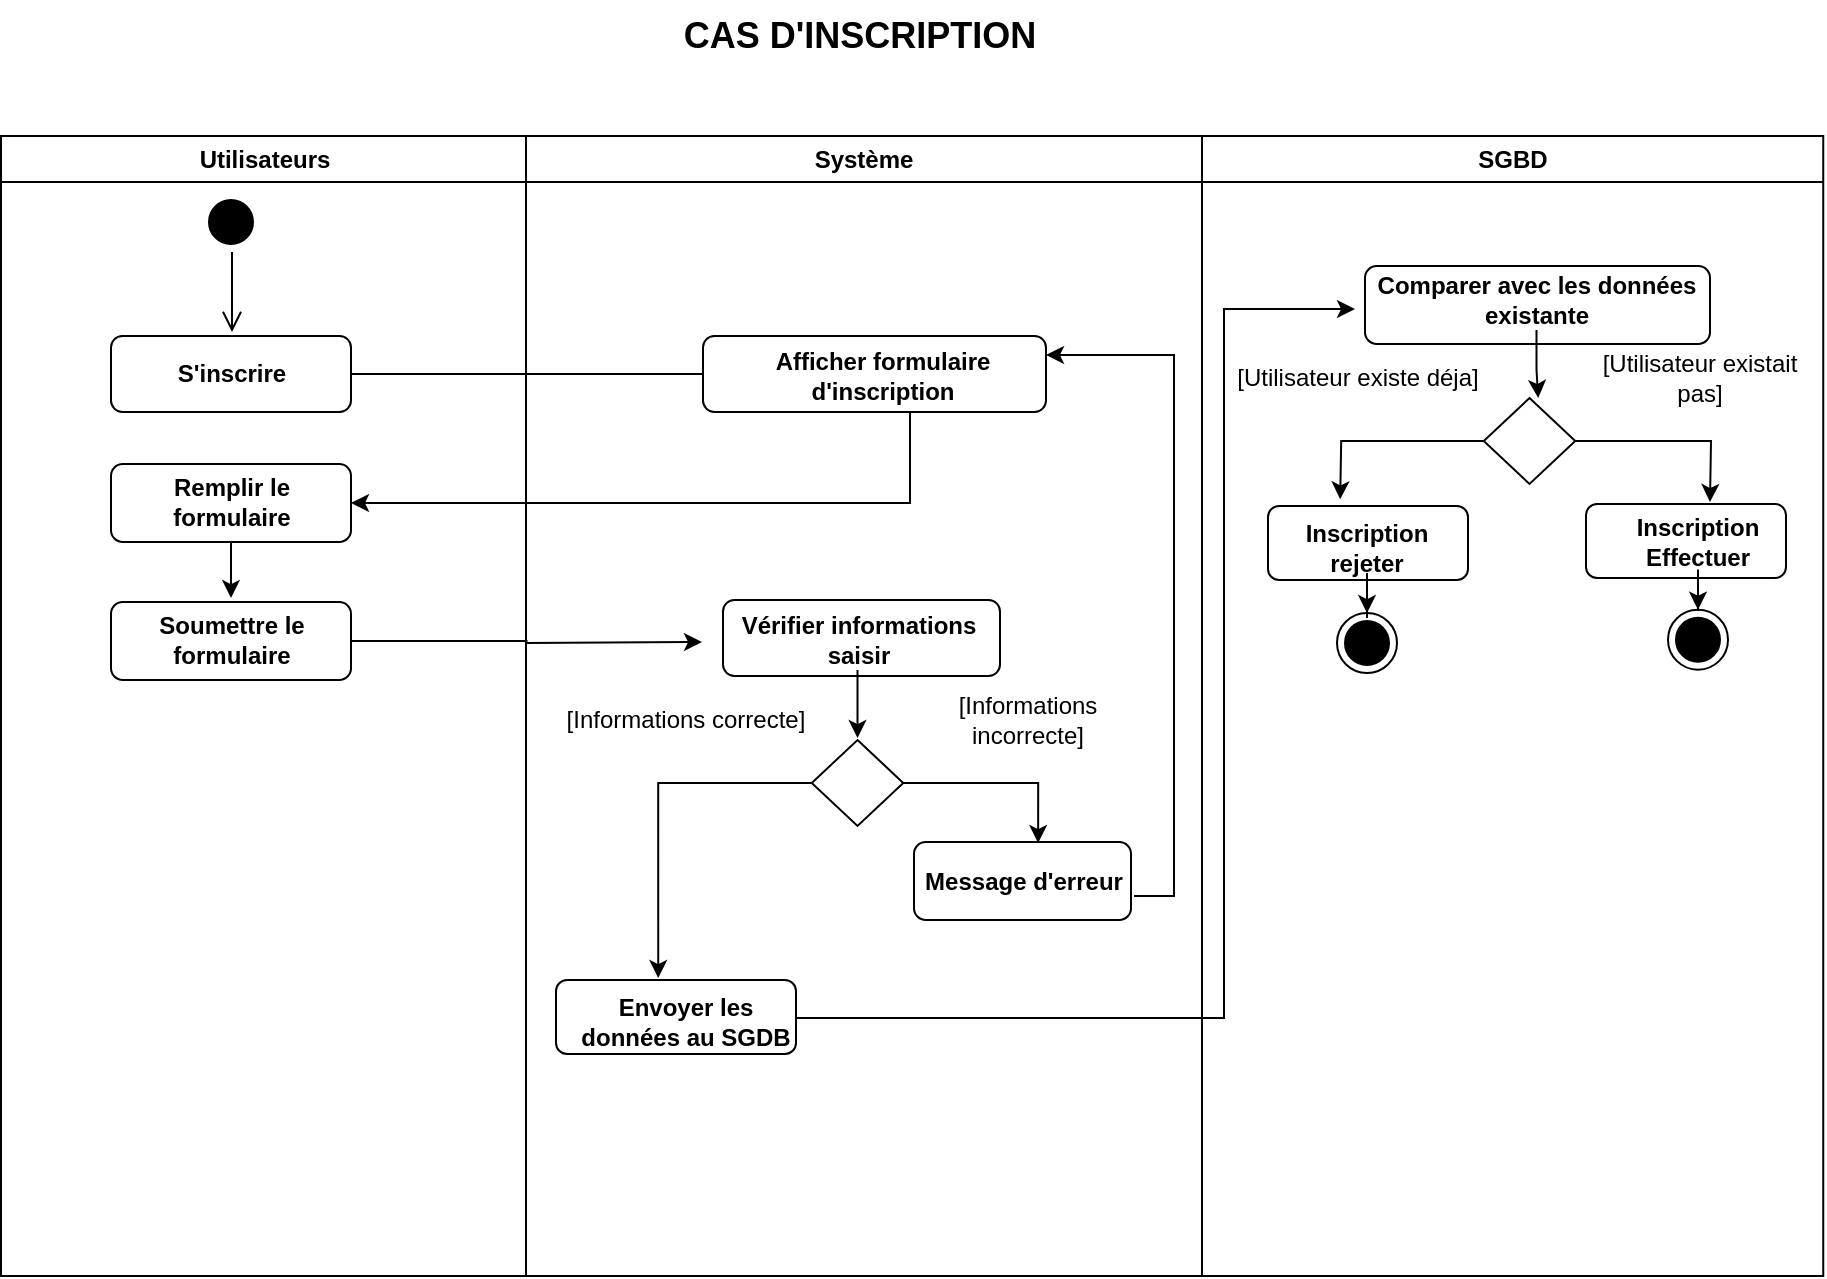 <mxfile version="26.2.14">
  <diagram name="Page-1" id="e7e014a7-5840-1c2e-5031-d8a46d1fe8dd">
    <mxGraphModel dx="1222" dy="733" grid="0" gridSize="10" guides="1" tooltips="1" connect="1" arrows="1" fold="1" page="1" pageScale="1" pageWidth="1169" pageHeight="826" background="none" math="0" shadow="0">
      <root>
        <mxCell id="0" />
        <mxCell id="1" parent="0" />
        <mxCell id="2" value="Utilisateurs" style="swimlane;whiteSpace=wrap;movable=1;resizable=1;rotatable=1;deletable=1;editable=1;locked=0;connectable=1;" parent="1" vertex="1">
          <mxGeometry x="164.5" y="128" width="262.5" height="570" as="geometry" />
        </mxCell>
        <mxCell id="5" value="" style="ellipse;shape=startState;fillColor=#000000;strokeColor=#000000;" parent="2" vertex="1">
          <mxGeometry x="100" y="28" width="30" height="30" as="geometry" />
        </mxCell>
        <mxCell id="6" value="" style="edgeStyle=elbowEdgeStyle;elbow=horizontal;verticalAlign=bottom;endArrow=open;endSize=8;strokeColor=#000000;endFill=1;rounded=0" parent="2" source="5" edge="1">
          <mxGeometry x="100" y="40" as="geometry">
            <mxPoint x="115.5" y="98" as="targetPoint" />
          </mxGeometry>
        </mxCell>
        <mxCell id="aJgPdssfd5ZBFopepQbS-44" style="edgeStyle=orthogonalEdgeStyle;rounded=0;orthogonalLoop=1;jettySize=auto;html=1;" parent="2" source="aJgPdssfd5ZBFopepQbS-41" edge="1">
          <mxGeometry relative="1" as="geometry">
            <mxPoint x="364.417" y="119" as="targetPoint" />
          </mxGeometry>
        </mxCell>
        <mxCell id="aJgPdssfd5ZBFopepQbS-41" value="" style="rounded=1;whiteSpace=wrap;html=1;" parent="2" vertex="1">
          <mxGeometry x="55" y="100" width="120" height="38" as="geometry" />
        </mxCell>
        <mxCell id="aJgPdssfd5ZBFopepQbS-42" value="&lt;b&gt;S&#39;inscrire&lt;/b&gt;" style="text;html=1;align=center;verticalAlign=middle;whiteSpace=wrap;rounded=0;" parent="2" vertex="1">
          <mxGeometry x="85" y="104" width="60" height="30" as="geometry" />
        </mxCell>
        <mxCell id="aJgPdssfd5ZBFopepQbS-51" style="edgeStyle=orthogonalEdgeStyle;rounded=0;orthogonalLoop=1;jettySize=auto;html=1;" parent="2" source="aJgPdssfd5ZBFopepQbS-48" edge="1">
          <mxGeometry relative="1" as="geometry">
            <mxPoint x="115" y="231.005" as="targetPoint" />
          </mxGeometry>
        </mxCell>
        <mxCell id="aJgPdssfd5ZBFopepQbS-48" value="" style="rounded=1;whiteSpace=wrap;html=1;" parent="2" vertex="1">
          <mxGeometry x="55" y="164" width="120" height="39" as="geometry" />
        </mxCell>
        <mxCell id="aJgPdssfd5ZBFopepQbS-49" value="&lt;b&gt;Remplir le formulaire&lt;/b&gt;" style="text;html=1;align=center;verticalAlign=middle;whiteSpace=wrap;rounded=0;" parent="2" vertex="1">
          <mxGeometry x="76" y="168" width="78" height="30" as="geometry" />
        </mxCell>
        <mxCell id="aJgPdssfd5ZBFopepQbS-54" style="edgeStyle=orthogonalEdgeStyle;rounded=0;orthogonalLoop=1;jettySize=auto;html=1;" parent="2" source="aJgPdssfd5ZBFopepQbS-52" edge="1">
          <mxGeometry relative="1" as="geometry">
            <mxPoint x="350.5" y="253" as="targetPoint" />
          </mxGeometry>
        </mxCell>
        <mxCell id="aJgPdssfd5ZBFopepQbS-52" value="" style="rounded=1;whiteSpace=wrap;html=1;" parent="2" vertex="1">
          <mxGeometry x="55" y="233" width="120" height="39" as="geometry" />
        </mxCell>
        <mxCell id="aJgPdssfd5ZBFopepQbS-53" value="&lt;b&gt;Soumettre le formulaire&lt;/b&gt;" style="text;html=1;align=center;verticalAlign=middle;whiteSpace=wrap;rounded=0;" parent="2" vertex="1">
          <mxGeometry x="76" y="237" width="78" height="30" as="geometry" />
        </mxCell>
        <mxCell id="3" value="Système" style="swimlane;whiteSpace=wrap;movable=1;resizable=1;rotatable=1;deletable=1;editable=1;locked=0;connectable=1;" parent="1" vertex="1">
          <mxGeometry x="427" y="128" width="338" height="570" as="geometry" />
        </mxCell>
        <mxCell id="aJgPdssfd5ZBFopepQbS-45" value="" style="rounded=1;whiteSpace=wrap;html=1;" parent="3" vertex="1">
          <mxGeometry x="88.5" y="100" width="171.5" height="38" as="geometry" />
        </mxCell>
        <mxCell id="aJgPdssfd5ZBFopepQbS-46" value="&lt;b&gt;Afficher formulaire d&#39;inscription&lt;/b&gt;" style="text;html=1;align=center;verticalAlign=middle;whiteSpace=wrap;rounded=0;" parent="3" vertex="1">
          <mxGeometry x="115.5" y="105" width="124.5" height="30" as="geometry" />
        </mxCell>
        <mxCell id="aJgPdssfd5ZBFopepQbS-55" value="" style="rounded=1;whiteSpace=wrap;html=1;" parent="3" vertex="1">
          <mxGeometry x="98.5" y="232" width="138.5" height="38" as="geometry" />
        </mxCell>
        <mxCell id="aJgPdssfd5ZBFopepQbS-67" style="edgeStyle=orthogonalEdgeStyle;rounded=0;orthogonalLoop=1;jettySize=auto;html=1;" parent="3" source="aJgPdssfd5ZBFopepQbS-56" edge="1">
          <mxGeometry relative="1" as="geometry">
            <mxPoint x="165.75" y="301.005" as="targetPoint" />
          </mxGeometry>
        </mxCell>
        <mxCell id="aJgPdssfd5ZBFopepQbS-56" value="&lt;b&gt;Vérifier informations saisir&lt;/b&gt;" style="text;html=1;align=center;verticalAlign=middle;whiteSpace=wrap;rounded=0;" parent="3" vertex="1">
          <mxGeometry x="103.5" y="237" width="124.5" height="30" as="geometry" />
        </mxCell>
        <mxCell id="aJgPdssfd5ZBFopepQbS-74" style="edgeStyle=orthogonalEdgeStyle;rounded=0;orthogonalLoop=1;jettySize=auto;html=1;entryX=0.426;entryY=-0.027;entryDx=0;entryDy=0;entryPerimeter=0;" parent="3" source="aJgPdssfd5ZBFopepQbS-61" target="aJgPdssfd5ZBFopepQbS-101" edge="1">
          <mxGeometry relative="1" as="geometry">
            <mxPoint x="71.083" y="352.672" as="targetPoint" />
          </mxGeometry>
        </mxCell>
        <mxCell id="aJgPdssfd5ZBFopepQbS-61" value="" style="rhombus;whiteSpace=wrap;html=1;" parent="3" vertex="1">
          <mxGeometry x="142.88" y="302" width="45.75" height="43" as="geometry" />
        </mxCell>
        <mxCell id="aJgPdssfd5ZBFopepQbS-65" value="" style="rounded=1;whiteSpace=wrap;html=1;" parent="3" vertex="1">
          <mxGeometry x="194" y="353" width="108.5" height="39" as="geometry" />
        </mxCell>
        <mxCell id="aJgPdssfd5ZBFopepQbS-66" style="edgeStyle=orthogonalEdgeStyle;rounded=0;orthogonalLoop=1;jettySize=auto;html=1;entryX=0.572;entryY=0.013;entryDx=0;entryDy=0;entryPerimeter=0;" parent="3" source="aJgPdssfd5ZBFopepQbS-61" target="aJgPdssfd5ZBFopepQbS-65" edge="1">
          <mxGeometry relative="1" as="geometry" />
        </mxCell>
        <mxCell id="aJgPdssfd5ZBFopepQbS-75" style="edgeStyle=orthogonalEdgeStyle;rounded=0;orthogonalLoop=1;jettySize=auto;html=1;entryX=1;entryY=0.25;entryDx=0;entryDy=0;exitX=1;exitY=0.75;exitDx=0;exitDy=0;" parent="3" source="aJgPdssfd5ZBFopepQbS-71" target="aJgPdssfd5ZBFopepQbS-45" edge="1">
          <mxGeometry relative="1" as="geometry" />
        </mxCell>
        <mxCell id="aJgPdssfd5ZBFopepQbS-71" value="&lt;b&gt;Message d&#39;erreur&lt;/b&gt;" style="text;html=1;align=center;verticalAlign=middle;whiteSpace=wrap;rounded=0;" parent="3" vertex="1">
          <mxGeometry x="194" y="357.5" width="110" height="30" as="geometry" />
        </mxCell>
        <mxCell id="aJgPdssfd5ZBFopepQbS-78" value="[Informations correcte]" style="text;html=1;align=center;verticalAlign=middle;whiteSpace=wrap;rounded=0;" parent="3" vertex="1">
          <mxGeometry x="18" y="277" width="124" height="30" as="geometry" />
        </mxCell>
        <mxCell id="aJgPdssfd5ZBFopepQbS-79" value="[Informations incorrecte]" style="text;html=1;align=center;verticalAlign=middle;whiteSpace=wrap;rounded=0;" parent="3" vertex="1">
          <mxGeometry x="188.63" y="277" width="124" height="30" as="geometry" />
        </mxCell>
        <mxCell id="aJgPdssfd5ZBFopepQbS-101" value="" style="rounded=1;whiteSpace=wrap;html=1;" parent="3" vertex="1">
          <mxGeometry x="15" y="422" width="120" height="37" as="geometry" />
        </mxCell>
        <mxCell id="aJgPdssfd5ZBFopepQbS-102" value="&lt;b&gt;Envoyer les données au SGDB&lt;/b&gt;" style="text;html=1;align=center;verticalAlign=middle;whiteSpace=wrap;rounded=0;" parent="3" vertex="1">
          <mxGeometry x="25" y="428" width="110" height="30" as="geometry" />
        </mxCell>
        <mxCell id="aJgPdssfd5ZBFopepQbS-50" style="edgeStyle=orthogonalEdgeStyle;rounded=0;orthogonalLoop=1;jettySize=auto;html=1;entryX=1;entryY=0.5;entryDx=0;entryDy=0;" parent="1" source="aJgPdssfd5ZBFopepQbS-45" target="aJgPdssfd5ZBFopepQbS-48" edge="1">
          <mxGeometry relative="1" as="geometry">
            <Array as="points">
              <mxPoint x="619" y="311" />
            </Array>
          </mxGeometry>
        </mxCell>
        <mxCell id="aJgPdssfd5ZBFopepQbS-80" value="SGBD" style="swimlane;whiteSpace=wrap;movable=1;resizable=1;rotatable=1;deletable=1;editable=1;locked=0;connectable=1;" parent="1" vertex="1">
          <mxGeometry x="765" y="128" width="310.63" height="570" as="geometry" />
        </mxCell>
        <mxCell id="aJgPdssfd5ZBFopepQbS-114" value="" style="rounded=1;whiteSpace=wrap;html=1;" parent="aJgPdssfd5ZBFopepQbS-80" vertex="1">
          <mxGeometry x="192" y="184" width="100" height="37" as="geometry" />
        </mxCell>
        <mxCell id="aJgPdssfd5ZBFopepQbS-98" value="" style="rounded=1;whiteSpace=wrap;html=1;" parent="aJgPdssfd5ZBFopepQbS-80" vertex="1">
          <mxGeometry x="81.5" y="65" width="172.5" height="39" as="geometry" />
        </mxCell>
        <mxCell id="aJgPdssfd5ZBFopepQbS-99" value="&lt;b&gt;Comparer avec les données existante&lt;/b&gt;" style="text;html=1;align=center;verticalAlign=middle;whiteSpace=wrap;rounded=0;" parent="aJgPdssfd5ZBFopepQbS-80" vertex="1">
          <mxGeometry x="83" y="67" width="168.5" height="30" as="geometry" />
        </mxCell>
        <mxCell id="aJgPdssfd5ZBFopepQbS-104" style="edgeStyle=orthogonalEdgeStyle;rounded=0;orthogonalLoop=1;jettySize=auto;html=1;" parent="aJgPdssfd5ZBFopepQbS-80" source="aJgPdssfd5ZBFopepQbS-105" edge="1">
          <mxGeometry relative="1" as="geometry">
            <mxPoint x="69.083" y="181.672" as="targetPoint" />
          </mxGeometry>
        </mxCell>
        <mxCell id="aJgPdssfd5ZBFopepQbS-105" value="" style="rhombus;whiteSpace=wrap;html=1;" parent="aJgPdssfd5ZBFopepQbS-80" vertex="1">
          <mxGeometry x="140.88" y="131" width="45.75" height="43" as="geometry" />
        </mxCell>
        <mxCell id="aJgPdssfd5ZBFopepQbS-106" style="edgeStyle=orthogonalEdgeStyle;rounded=0;orthogonalLoop=1;jettySize=auto;html=1;entryX=0.572;entryY=0.013;entryDx=0;entryDy=0;entryPerimeter=0;" parent="aJgPdssfd5ZBFopepQbS-80" source="aJgPdssfd5ZBFopepQbS-105" edge="1">
          <mxGeometry relative="1" as="geometry">
            <mxPoint x="254" y="183" as="targetPoint" />
          </mxGeometry>
        </mxCell>
        <mxCell id="aJgPdssfd5ZBFopepQbS-107" value="&lt;b&gt;Inscription Effectuer&lt;/b&gt;" style="text;html=1;align=center;verticalAlign=middle;whiteSpace=wrap;rounded=0;" parent="aJgPdssfd5ZBFopepQbS-80" vertex="1">
          <mxGeometry x="204" y="187.5" width="88" height="30" as="geometry" />
        </mxCell>
        <mxCell id="aJgPdssfd5ZBFopepQbS-108" value="" style="rounded=1;whiteSpace=wrap;html=1;" parent="aJgPdssfd5ZBFopepQbS-80" vertex="1">
          <mxGeometry x="33" y="185" width="100" height="37" as="geometry" />
        </mxCell>
        <mxCell id="aJgPdssfd5ZBFopepQbS-109" value="&lt;b&gt;Inscription rejeter&lt;/b&gt;" style="text;html=1;align=center;verticalAlign=middle;whiteSpace=wrap;rounded=0;" parent="aJgPdssfd5ZBFopepQbS-80" vertex="1">
          <mxGeometry x="32" y="191" width="101" height="30" as="geometry" />
        </mxCell>
        <mxCell id="aJgPdssfd5ZBFopepQbS-110" value="[Utilisateur existe déja]" style="text;html=1;align=center;verticalAlign=middle;whiteSpace=wrap;rounded=0;" parent="aJgPdssfd5ZBFopepQbS-80" vertex="1">
          <mxGeometry x="16" y="106" width="124" height="30" as="geometry" />
        </mxCell>
        <mxCell id="aJgPdssfd5ZBFopepQbS-111" value="[Utilisateur existait pas]" style="text;html=1;align=center;verticalAlign=middle;whiteSpace=wrap;rounded=0;" parent="aJgPdssfd5ZBFopepQbS-80" vertex="1">
          <mxGeometry x="186.63" y="106" width="124" height="30" as="geometry" />
        </mxCell>
        <mxCell id="aJgPdssfd5ZBFopepQbS-103" style="edgeStyle=orthogonalEdgeStyle;rounded=0;orthogonalLoop=1;jettySize=auto;html=1;entryX=0;entryY=0.5;entryDx=0;entryDy=0;exitX=1;exitY=0.5;exitDx=0;exitDy=0;" parent="aJgPdssfd5ZBFopepQbS-80" source="aJgPdssfd5ZBFopepQbS-102" edge="1">
          <mxGeometry relative="1" as="geometry">
            <mxPoint x="-216" y="440.5" as="sourcePoint" />
            <mxPoint x="76.5" y="86.5" as="targetPoint" />
            <Array as="points">
              <mxPoint x="-203" y="441" />
              <mxPoint x="11" y="441" />
              <mxPoint x="11" y="87" />
            </Array>
          </mxGeometry>
        </mxCell>
        <mxCell id="aJgPdssfd5ZBFopepQbS-113" style="edgeStyle=orthogonalEdgeStyle;rounded=0;orthogonalLoop=1;jettySize=auto;html=1;entryX=0.595;entryY=0;entryDx=0;entryDy=0;entryPerimeter=0;" parent="aJgPdssfd5ZBFopepQbS-80" source="aJgPdssfd5ZBFopepQbS-99" target="aJgPdssfd5ZBFopepQbS-105" edge="1">
          <mxGeometry relative="1" as="geometry" />
        </mxCell>
        <mxCell id="aJgPdssfd5ZBFopepQbS-116" value="" style="ellipse;html=1;shape=endState;fillColor=#000000;strokeColor=#000000;" parent="1" vertex="1">
          <mxGeometry x="832.5" y="366.505" width="30" height="30" as="geometry" />
        </mxCell>
        <mxCell id="aJgPdssfd5ZBFopepQbS-115" style="edgeStyle=orthogonalEdgeStyle;rounded=0;orthogonalLoop=1;jettySize=auto;html=1;" parent="1" source="aJgPdssfd5ZBFopepQbS-109" target="aJgPdssfd5ZBFopepQbS-116" edge="1">
          <mxGeometry relative="1" as="geometry">
            <mxPoint x="847.5" y="381.505" as="targetPoint" />
          </mxGeometry>
        </mxCell>
        <mxCell id="aJgPdssfd5ZBFopepQbS-118" value="" style="ellipse;html=1;shape=endState;fillColor=#000000;strokeColor=#000000;" parent="1" vertex="1">
          <mxGeometry x="998" y="364.839" width="30" height="30" as="geometry" />
        </mxCell>
        <mxCell id="aJgPdssfd5ZBFopepQbS-117" style="edgeStyle=orthogonalEdgeStyle;rounded=0;orthogonalLoop=1;jettySize=auto;html=1;" parent="1" source="aJgPdssfd5ZBFopepQbS-107" target="aJgPdssfd5ZBFopepQbS-118" edge="1">
          <mxGeometry relative="1" as="geometry">
            <mxPoint x="1013" y="379.839" as="targetPoint" />
          </mxGeometry>
        </mxCell>
        <mxCell id="kwor3Pn5_yZc5-6zr45o-6" value="&lt;blockquote style=&quot;margin: 0 0 0 40px; border: none; padding: 0px;&quot;&gt;&lt;font style=&quot;font-size: 18px;&quot;&gt;&lt;b style=&quot;&quot;&gt;CAS D&#39;INSCRIPTION&lt;/b&gt;&lt;/font&gt;&lt;/blockquote&gt;" style="text;html=1;align=center;verticalAlign=middle;whiteSpace=wrap;rounded=0;" vertex="1" parent="1">
          <mxGeometry x="363" y="60" width="421.5" height="36" as="geometry" />
        </mxCell>
      </root>
    </mxGraphModel>
  </diagram>
</mxfile>
